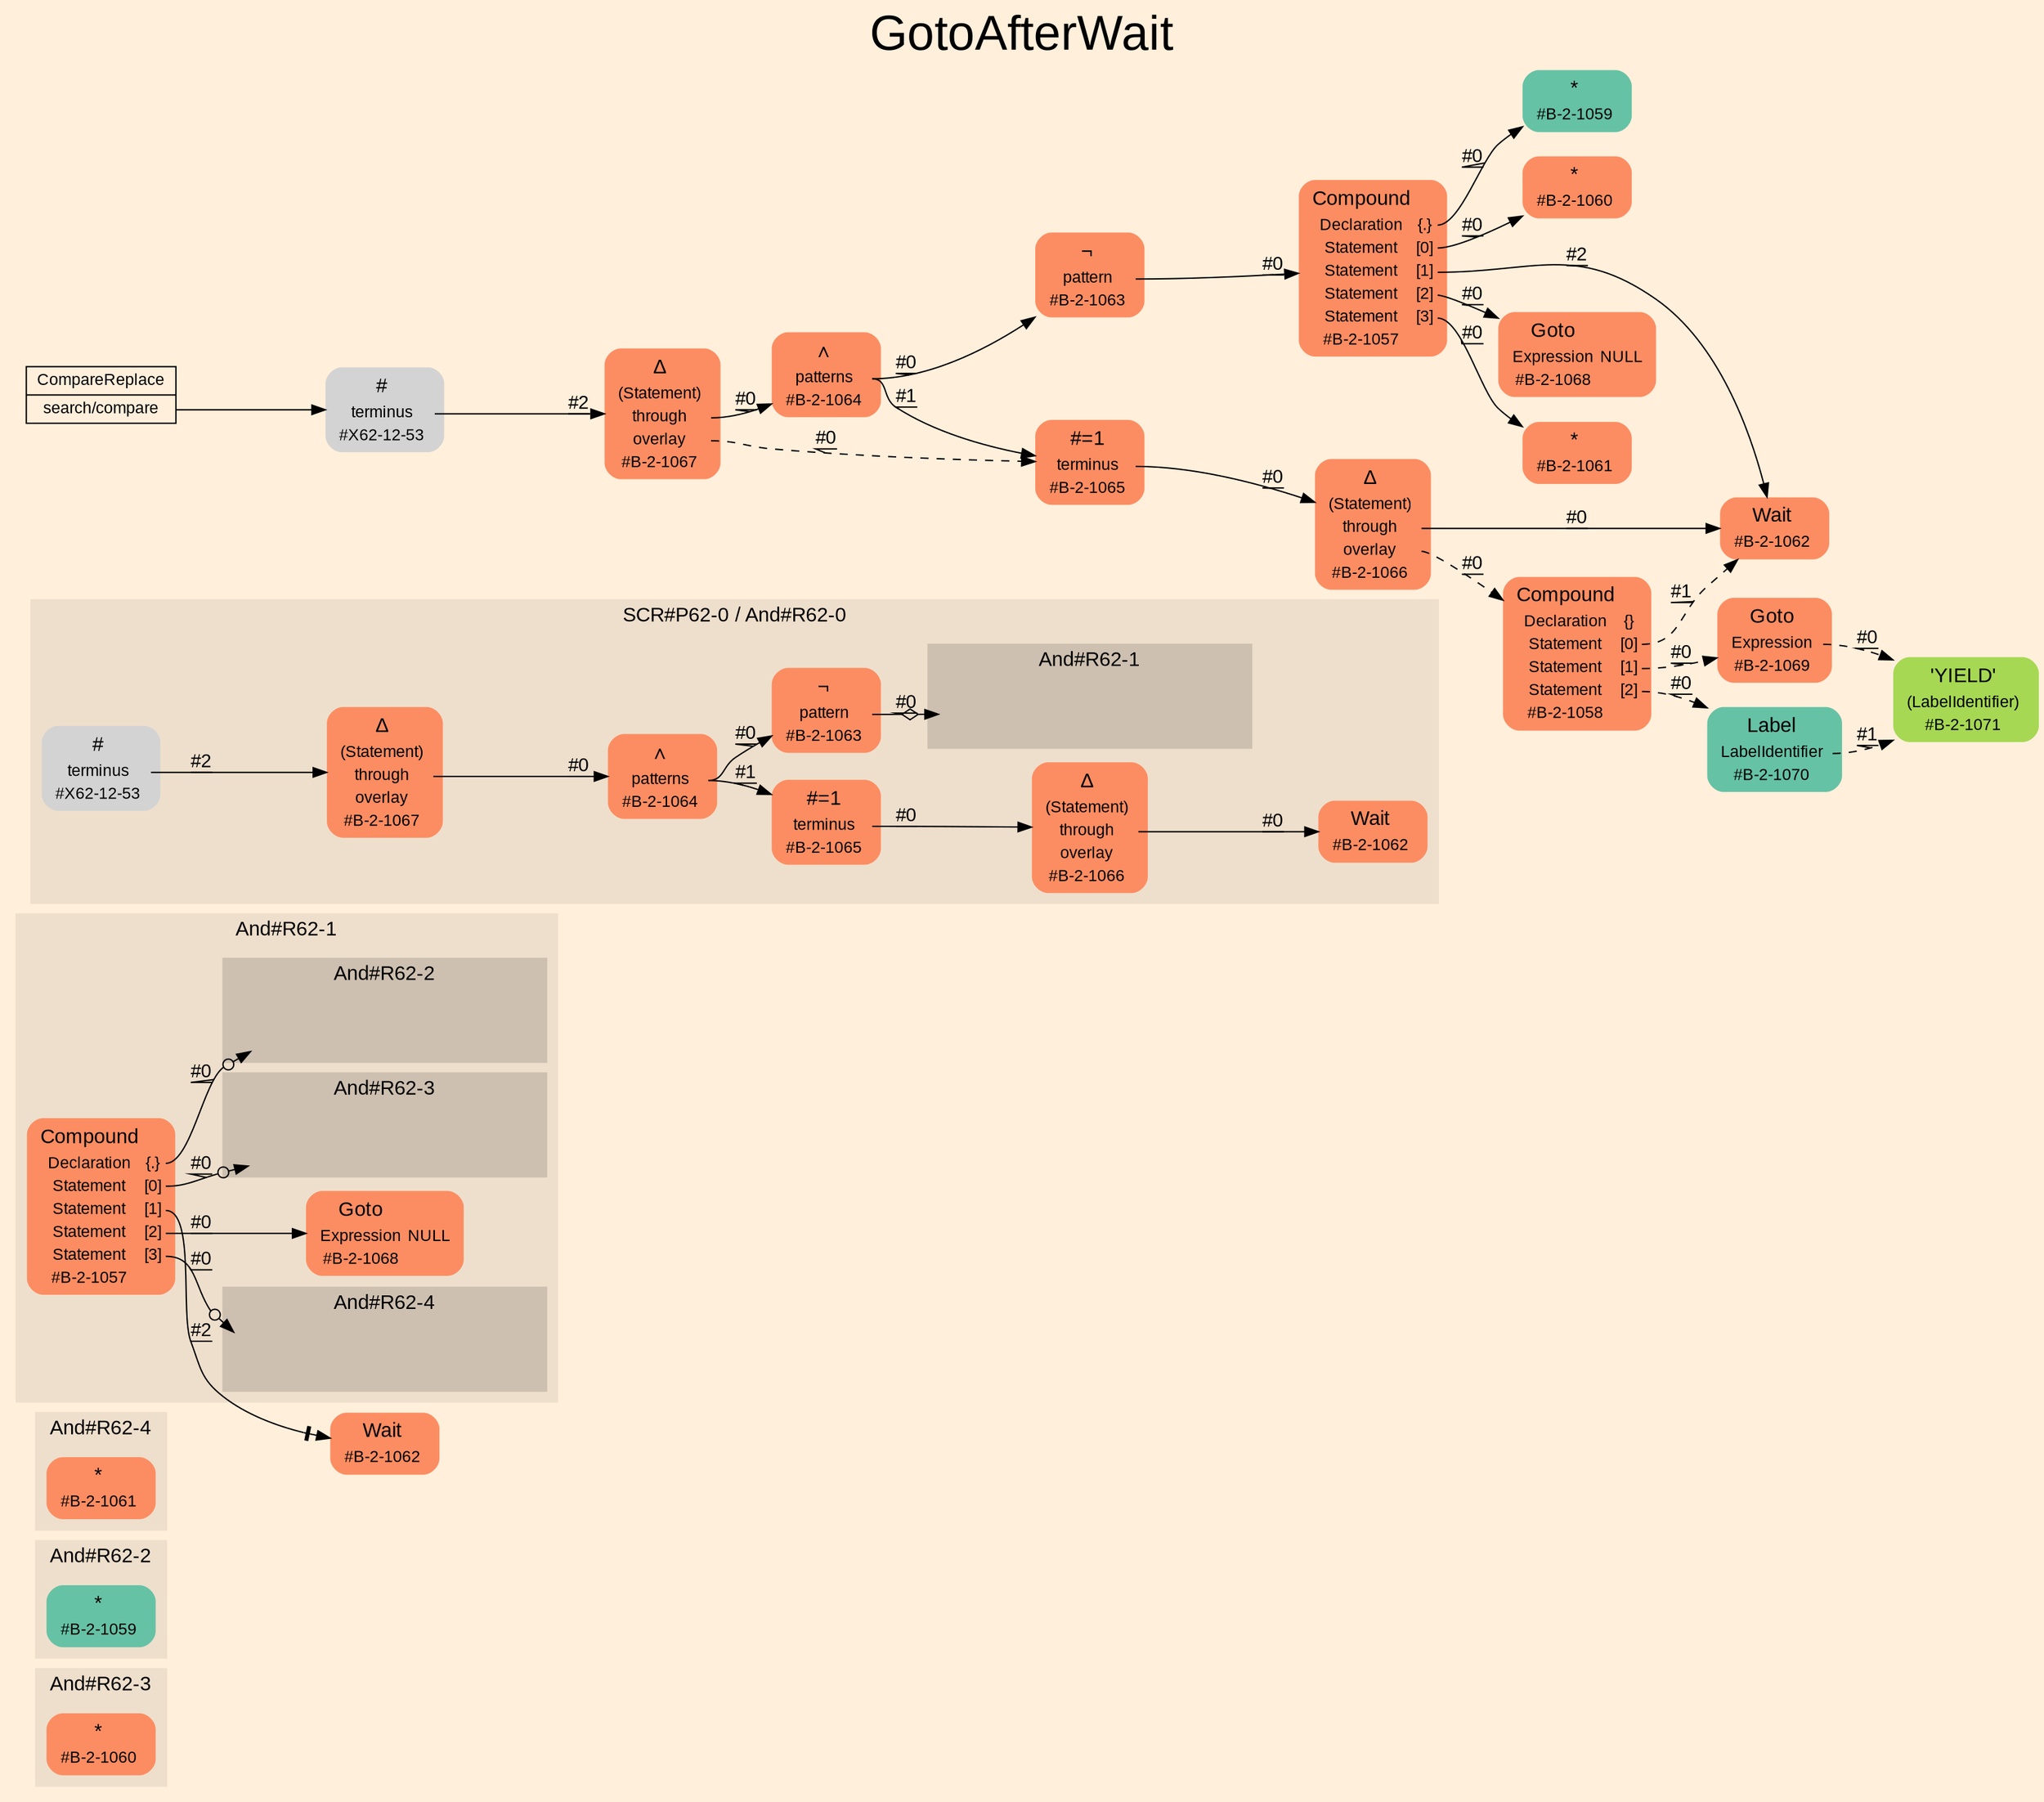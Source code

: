 digraph "GotoAfterWait" {
label = "GotoAfterWait"
labelloc = t
fontsize = "36"
graph [
    rankdir = "LR"
    ranksep = 0.3
    bgcolor = antiquewhite1
    color = black
    fontcolor = black
    fontname = "Arial"
];
node [
    fontname = "Arial"
];
edge [
    fontname = "Arial"
];

// -------------------- figure And#R62-3 --------------------
// -------- region And#R62-3 ----------
subgraph "clusterAnd#R62-3" {
    label = "And#R62-3"
    style = "filled"
    color = antiquewhite2
    fontsize = "15"
    "And#R62-3/#B-2-1060" [
        // -------- block And#R62-3/#B-2-1060 ----------
        shape = "plaintext"
        fillcolor = "/set28/2"
        label = <<TABLE BORDER="0" CELLBORDER="0" CELLSPACING="0">
         <TR><TD><FONT POINT-SIZE="15.0">*</FONT></TD><TD></TD></TR>
         <TR><TD>#B-2-1060</TD><TD PORT="port0"></TD></TR>
        </TABLE>>
        style = "rounded,filled"
        fontsize = "12"
    ];
    
}


// -------------------- figure And#R62-2 --------------------
// -------- region And#R62-2 ----------
subgraph "clusterAnd#R62-2" {
    label = "And#R62-2"
    style = "filled"
    color = antiquewhite2
    fontsize = "15"
    "And#R62-2/#B-2-1059" [
        // -------- block And#R62-2/#B-2-1059 ----------
        shape = "plaintext"
        fillcolor = "/set28/1"
        label = <<TABLE BORDER="0" CELLBORDER="0" CELLSPACING="0">
         <TR><TD><FONT POINT-SIZE="15.0">*</FONT></TD><TD></TD></TR>
         <TR><TD>#B-2-1059</TD><TD PORT="port0"></TD></TR>
        </TABLE>>
        style = "rounded,filled"
        fontsize = "12"
    ];
    
}


// -------------------- figure And#R62-4 --------------------
// -------- region And#R62-4 ----------
subgraph "clusterAnd#R62-4" {
    label = "And#R62-4"
    style = "filled"
    color = antiquewhite2
    fontsize = "15"
    "And#R62-4/#B-2-1061" [
        // -------- block And#R62-4/#B-2-1061 ----------
        shape = "plaintext"
        fillcolor = "/set28/2"
        label = <<TABLE BORDER="0" CELLBORDER="0" CELLSPACING="0">
         <TR><TD><FONT POINT-SIZE="15.0">*</FONT></TD><TD></TD></TR>
         <TR><TD>#B-2-1061</TD><TD PORT="port0"></TD></TR>
        </TABLE>>
        style = "rounded,filled"
        fontsize = "12"
    ];
    
}


// -------------------- figure And#R62-1 --------------------
// -------- region And#R62-1 ----------
subgraph "clusterAnd#R62-1" {
    label = "And#R62-1"
    style = "filled"
    color = antiquewhite2
    fontsize = "15"
    "And#R62-1/#B-2-1068" [
        // -------- block And#R62-1/#B-2-1068 ----------
        shape = "plaintext"
        fillcolor = "/set28/2"
        label = <<TABLE BORDER="0" CELLBORDER="0" CELLSPACING="0">
         <TR><TD><FONT POINT-SIZE="15.0">Goto</FONT></TD><TD></TD></TR>
         <TR><TD>Expression</TD><TD PORT="port0">NULL</TD></TR>
         <TR><TD>#B-2-1068</TD><TD PORT="port1"></TD></TR>
        </TABLE>>
        style = "rounded,filled"
        fontsize = "12"
    ];
    
    "And#R62-1/#B-2-1057" [
        // -------- block And#R62-1/#B-2-1057 ----------
        shape = "plaintext"
        fillcolor = "/set28/2"
        label = <<TABLE BORDER="0" CELLBORDER="0" CELLSPACING="0">
         <TR><TD><FONT POINT-SIZE="15.0">Compound</FONT></TD><TD></TD></TR>
         <TR><TD>Declaration</TD><TD PORT="port0">{.}</TD></TR>
         <TR><TD>Statement</TD><TD PORT="port1">[0]</TD></TR>
         <TR><TD>Statement</TD><TD PORT="port2">[1]</TD></TR>
         <TR><TD>Statement</TD><TD PORT="port3">[2]</TD></TR>
         <TR><TD>Statement</TD><TD PORT="port4">[3]</TD></TR>
         <TR><TD>#B-2-1057</TD><TD PORT="port5"></TD></TR>
        </TABLE>>
        style = "rounded,filled"
        fontsize = "12"
    ];
    
    // -------- region And#R62-1/And#R62-2 ----------
    subgraph "clusterAnd#R62-1/And#R62-2" {
        label = "And#R62-2"
        style = "filled"
        color = antiquewhite3
        fontsize = "15"
        "And#R62-1/And#R62-2/#B-2-1059" [
            // -------- block And#R62-1/And#R62-2/#B-2-1059 ----------
            shape = none
            fillcolor = "/set28/1"
            style = "invisible"
        ];
        
    }
    
    // -------- region And#R62-1/And#R62-3 ----------
    subgraph "clusterAnd#R62-1/And#R62-3" {
        label = "And#R62-3"
        style = "filled"
        color = antiquewhite3
        fontsize = "15"
        "And#R62-1/And#R62-3/#B-2-1060" [
            // -------- block And#R62-1/And#R62-3/#B-2-1060 ----------
            shape = none
            fillcolor = "/set28/2"
            style = "invisible"
        ];
        
    }
    
    // -------- region And#R62-1/And#R62-4 ----------
    subgraph "clusterAnd#R62-1/And#R62-4" {
        label = "And#R62-4"
        style = "filled"
        color = antiquewhite3
        fontsize = "15"
        "And#R62-1/And#R62-4/#B-2-1061" [
            // -------- block And#R62-1/And#R62-4/#B-2-1061 ----------
            shape = none
            fillcolor = "/set28/2"
            style = "invisible"
        ];
        
    }
    
}

"And#R62-1/#B-2-1062" [
    // -------- block And#R62-1/#B-2-1062 ----------
    shape = "plaintext"
    fillcolor = "/set28/2"
    label = <<TABLE BORDER="0" CELLBORDER="0" CELLSPACING="0">
     <TR><TD><FONT POINT-SIZE="15.0">Wait</FONT></TD><TD></TD></TR>
     <TR><TD>#B-2-1062</TD><TD PORT="port0"></TD></TR>
    </TABLE>>
    style = "rounded,filled"
    fontsize = "12"
];

"And#R62-1/#B-2-1057":port0 -> "And#R62-1/And#R62-2/#B-2-1059" [
    arrowhead="normalnoneodot"
    label = "#0"
    decorate = true
    color = black
    fontcolor = black
];

"And#R62-1/#B-2-1057":port1 -> "And#R62-1/And#R62-3/#B-2-1060" [
    arrowhead="normalnoneodot"
    label = "#0"
    decorate = true
    color = black
    fontcolor = black
];

"And#R62-1/#B-2-1057":port2 -> "And#R62-1/#B-2-1062" [
    arrowhead="normalnonetee"
    label = "#2"
    decorate = true
    color = black
    fontcolor = black
];

"And#R62-1/#B-2-1057":port3 -> "And#R62-1/#B-2-1068" [
    label = "#0"
    decorate = true
    color = black
    fontcolor = black
];

"And#R62-1/#B-2-1057":port4 -> "And#R62-1/And#R62-4/#B-2-1061" [
    arrowhead="normalnoneodot"
    label = "#0"
    decorate = true
    color = black
    fontcolor = black
];


// -------------------- figure And#R62-0 --------------------
// -------- region And#R62-0 ----------
subgraph "clusterAnd#R62-0" {
    label = "SCR#P62-0 / And#R62-0"
    style = "filled"
    color = antiquewhite2
    fontsize = "15"
    "And#R62-0/#B-2-1065" [
        // -------- block And#R62-0/#B-2-1065 ----------
        shape = "plaintext"
        fillcolor = "/set28/2"
        label = <<TABLE BORDER="0" CELLBORDER="0" CELLSPACING="0">
         <TR><TD><FONT POINT-SIZE="15.0">#=1</FONT></TD><TD></TD></TR>
         <TR><TD>terminus</TD><TD PORT="port0"></TD></TR>
         <TR><TD>#B-2-1065</TD><TD PORT="port1"></TD></TR>
        </TABLE>>
        style = "rounded,filled"
        fontsize = "12"
    ];
    
    "And#R62-0/#B-2-1064" [
        // -------- block And#R62-0/#B-2-1064 ----------
        shape = "plaintext"
        fillcolor = "/set28/2"
        label = <<TABLE BORDER="0" CELLBORDER="0" CELLSPACING="0">
         <TR><TD><FONT POINT-SIZE="15.0">∧</FONT></TD><TD></TD></TR>
         <TR><TD>patterns</TD><TD PORT="port0"></TD></TR>
         <TR><TD>#B-2-1064</TD><TD PORT="port1"></TD></TR>
        </TABLE>>
        style = "rounded,filled"
        fontsize = "12"
    ];
    
    "And#R62-0/#B-2-1062" [
        // -------- block And#R62-0/#B-2-1062 ----------
        shape = "plaintext"
        fillcolor = "/set28/2"
        label = <<TABLE BORDER="0" CELLBORDER="0" CELLSPACING="0">
         <TR><TD><FONT POINT-SIZE="15.0">Wait</FONT></TD><TD></TD></TR>
         <TR><TD>#B-2-1062</TD><TD PORT="port0"></TD></TR>
        </TABLE>>
        style = "rounded,filled"
        fontsize = "12"
    ];
    
    "And#R62-0/#B-2-1066" [
        // -------- block And#R62-0/#B-2-1066 ----------
        shape = "plaintext"
        fillcolor = "/set28/2"
        label = <<TABLE BORDER="0" CELLBORDER="0" CELLSPACING="0">
         <TR><TD><FONT POINT-SIZE="15.0">Δ</FONT></TD><TD></TD></TR>
         <TR><TD>(Statement)</TD><TD PORT="port0"></TD></TR>
         <TR><TD>through</TD><TD PORT="port1"></TD></TR>
         <TR><TD>overlay</TD><TD PORT="port2"></TD></TR>
         <TR><TD>#B-2-1066</TD><TD PORT="port3"></TD></TR>
        </TABLE>>
        style = "rounded,filled"
        fontsize = "12"
    ];
    
    "And#R62-0/#X62-12-53" [
        // -------- block And#R62-0/#X62-12-53 ----------
        shape = "plaintext"
        label = <<TABLE BORDER="0" CELLBORDER="0" CELLSPACING="0">
         <TR><TD><FONT POINT-SIZE="15.0">#</FONT></TD><TD></TD></TR>
         <TR><TD>terminus</TD><TD PORT="port0"></TD></TR>
         <TR><TD>#X62-12-53</TD><TD PORT="port1"></TD></TR>
        </TABLE>>
        style = "rounded,filled"
        fontsize = "12"
    ];
    
    "And#R62-0/#B-2-1063" [
        // -------- block And#R62-0/#B-2-1063 ----------
        shape = "plaintext"
        fillcolor = "/set28/2"
        label = <<TABLE BORDER="0" CELLBORDER="0" CELLSPACING="0">
         <TR><TD><FONT POINT-SIZE="15.0">¬</FONT></TD><TD></TD></TR>
         <TR><TD>pattern</TD><TD PORT="port0"></TD></TR>
         <TR><TD>#B-2-1063</TD><TD PORT="port1"></TD></TR>
        </TABLE>>
        style = "rounded,filled"
        fontsize = "12"
    ];
    
    "And#R62-0/#B-2-1067" [
        // -------- block And#R62-0/#B-2-1067 ----------
        shape = "plaintext"
        fillcolor = "/set28/2"
        label = <<TABLE BORDER="0" CELLBORDER="0" CELLSPACING="0">
         <TR><TD><FONT POINT-SIZE="15.0">Δ</FONT></TD><TD></TD></TR>
         <TR><TD>(Statement)</TD><TD PORT="port0"></TD></TR>
         <TR><TD>through</TD><TD PORT="port1"></TD></TR>
         <TR><TD>overlay</TD><TD PORT="port2"></TD></TR>
         <TR><TD>#B-2-1067</TD><TD PORT="port3"></TD></TR>
        </TABLE>>
        style = "rounded,filled"
        fontsize = "12"
    ];
    
    // -------- region And#R62-0/And#R62-1 ----------
    subgraph "clusterAnd#R62-0/And#R62-1" {
        label = "And#R62-1"
        style = "filled"
        color = antiquewhite3
        fontsize = "15"
        "And#R62-0/And#R62-1/#B-2-1057" [
            // -------- block And#R62-0/And#R62-1/#B-2-1057 ----------
            shape = none
            fillcolor = "/set28/2"
            style = "invisible"
        ];
        
    }
    
}

"And#R62-0/#B-2-1065":port0 -> "And#R62-0/#B-2-1066" [
    label = "#0"
    decorate = true
    color = black
    fontcolor = black
];

"And#R62-0/#B-2-1064":port0 -> "And#R62-0/#B-2-1065" [
    label = "#1"
    decorate = true
    color = black
    fontcolor = black
];

"And#R62-0/#B-2-1064":port0 -> "And#R62-0/#B-2-1063" [
    label = "#0"
    decorate = true
    color = black
    fontcolor = black
];

"And#R62-0/#B-2-1066":port1 -> "And#R62-0/#B-2-1062" [
    label = "#0"
    decorate = true
    color = black
    fontcolor = black
];

"And#R62-0/#X62-12-53":port0 -> "And#R62-0/#B-2-1067" [
    label = "#2"
    decorate = true
    color = black
    fontcolor = black
];

"And#R62-0/#B-2-1063":port0 -> "And#R62-0/And#R62-1/#B-2-1057" [
    arrowhead="normalnoneodiamond"
    label = "#0"
    decorate = true
    color = black
    fontcolor = black
];

"And#R62-0/#B-2-1067":port1 -> "And#R62-0/#B-2-1064" [
    label = "#0"
    decorate = true
    color = black
    fontcolor = black
];


// -------------------- transformation figure --------------------
"CR#X62-10-62" [
    // -------- block CR#X62-10-62 ----------
    shape = "record"
    fillcolor = antiquewhite1
    label = "<fixed> CompareReplace | <port0> search/compare"
    style = "filled"
    fontsize = "12"
    color = black
    fontcolor = black
];

"#X62-12-53" [
    // -------- block #X62-12-53 ----------
    shape = "plaintext"
    label = <<TABLE BORDER="0" CELLBORDER="0" CELLSPACING="0">
     <TR><TD><FONT POINT-SIZE="15.0">#</FONT></TD><TD></TD></TR>
     <TR><TD>terminus</TD><TD PORT="port0"></TD></TR>
     <TR><TD>#X62-12-53</TD><TD PORT="port1"></TD></TR>
    </TABLE>>
    style = "rounded,filled"
    fontsize = "12"
];

"#B-2-1067" [
    // -------- block #B-2-1067 ----------
    shape = "plaintext"
    fillcolor = "/set28/2"
    label = <<TABLE BORDER="0" CELLBORDER="0" CELLSPACING="0">
     <TR><TD><FONT POINT-SIZE="15.0">Δ</FONT></TD><TD></TD></TR>
     <TR><TD>(Statement)</TD><TD PORT="port0"></TD></TR>
     <TR><TD>through</TD><TD PORT="port1"></TD></TR>
     <TR><TD>overlay</TD><TD PORT="port2"></TD></TR>
     <TR><TD>#B-2-1067</TD><TD PORT="port3"></TD></TR>
    </TABLE>>
    style = "rounded,filled"
    fontsize = "12"
];

"#B-2-1064" [
    // -------- block #B-2-1064 ----------
    shape = "plaintext"
    fillcolor = "/set28/2"
    label = <<TABLE BORDER="0" CELLBORDER="0" CELLSPACING="0">
     <TR><TD><FONT POINT-SIZE="15.0">∧</FONT></TD><TD></TD></TR>
     <TR><TD>patterns</TD><TD PORT="port0"></TD></TR>
     <TR><TD>#B-2-1064</TD><TD PORT="port1"></TD></TR>
    </TABLE>>
    style = "rounded,filled"
    fontsize = "12"
];

"#B-2-1065" [
    // -------- block #B-2-1065 ----------
    shape = "plaintext"
    fillcolor = "/set28/2"
    label = <<TABLE BORDER="0" CELLBORDER="0" CELLSPACING="0">
     <TR><TD><FONT POINT-SIZE="15.0">#=1</FONT></TD><TD></TD></TR>
     <TR><TD>terminus</TD><TD PORT="port0"></TD></TR>
     <TR><TD>#B-2-1065</TD><TD PORT="port1"></TD></TR>
    </TABLE>>
    style = "rounded,filled"
    fontsize = "12"
];

"#B-2-1066" [
    // -------- block #B-2-1066 ----------
    shape = "plaintext"
    fillcolor = "/set28/2"
    label = <<TABLE BORDER="0" CELLBORDER="0" CELLSPACING="0">
     <TR><TD><FONT POINT-SIZE="15.0">Δ</FONT></TD><TD></TD></TR>
     <TR><TD>(Statement)</TD><TD PORT="port0"></TD></TR>
     <TR><TD>through</TD><TD PORT="port1"></TD></TR>
     <TR><TD>overlay</TD><TD PORT="port2"></TD></TR>
     <TR><TD>#B-2-1066</TD><TD PORT="port3"></TD></TR>
    </TABLE>>
    style = "rounded,filled"
    fontsize = "12"
];

"#B-2-1062" [
    // -------- block #B-2-1062 ----------
    shape = "plaintext"
    fillcolor = "/set28/2"
    label = <<TABLE BORDER="0" CELLBORDER="0" CELLSPACING="0">
     <TR><TD><FONT POINT-SIZE="15.0">Wait</FONT></TD><TD></TD></TR>
     <TR><TD>#B-2-1062</TD><TD PORT="port0"></TD></TR>
    </TABLE>>
    style = "rounded,filled"
    fontsize = "12"
];

"#B-2-1058" [
    // -------- block #B-2-1058 ----------
    shape = "plaintext"
    fillcolor = "/set28/2"
    label = <<TABLE BORDER="0" CELLBORDER="0" CELLSPACING="0">
     <TR><TD><FONT POINT-SIZE="15.0">Compound</FONT></TD><TD></TD></TR>
     <TR><TD>Declaration</TD><TD PORT="port0">{}</TD></TR>
     <TR><TD>Statement</TD><TD PORT="port1">[0]</TD></TR>
     <TR><TD>Statement</TD><TD PORT="port2">[1]</TD></TR>
     <TR><TD>Statement</TD><TD PORT="port3">[2]</TD></TR>
     <TR><TD>#B-2-1058</TD><TD PORT="port4"></TD></TR>
    </TABLE>>
    style = "rounded,filled"
    fontsize = "12"
];

"#B-2-1069" [
    // -------- block #B-2-1069 ----------
    shape = "plaintext"
    fillcolor = "/set28/2"
    label = <<TABLE BORDER="0" CELLBORDER="0" CELLSPACING="0">
     <TR><TD><FONT POINT-SIZE="15.0">Goto</FONT></TD><TD></TD></TR>
     <TR><TD>Expression</TD><TD PORT="port0"></TD></TR>
     <TR><TD>#B-2-1069</TD><TD PORT="port1"></TD></TR>
    </TABLE>>
    style = "rounded,filled"
    fontsize = "12"
];

"#B-2-1071" [
    // -------- block #B-2-1071 ----------
    shape = "plaintext"
    fillcolor = "/set28/5"
    label = <<TABLE BORDER="0" CELLBORDER="0" CELLSPACING="0">
     <TR><TD><FONT POINT-SIZE="15.0">'YIELD'</FONT></TD><TD></TD></TR>
     <TR><TD>(LabelIdentifier)</TD><TD PORT="port0"></TD></TR>
     <TR><TD>#B-2-1071</TD><TD PORT="port1"></TD></TR>
    </TABLE>>
    style = "rounded,filled"
    fontsize = "12"
];

"#B-2-1070" [
    // -------- block #B-2-1070 ----------
    shape = "plaintext"
    fillcolor = "/set28/1"
    label = <<TABLE BORDER="0" CELLBORDER="0" CELLSPACING="0">
     <TR><TD><FONT POINT-SIZE="15.0">Label</FONT></TD><TD></TD></TR>
     <TR><TD>LabelIdentifier</TD><TD PORT="port0"></TD></TR>
     <TR><TD>#B-2-1070</TD><TD PORT="port1"></TD></TR>
    </TABLE>>
    style = "rounded,filled"
    fontsize = "12"
];

"#B-2-1063" [
    // -------- block #B-2-1063 ----------
    shape = "plaintext"
    fillcolor = "/set28/2"
    label = <<TABLE BORDER="0" CELLBORDER="0" CELLSPACING="0">
     <TR><TD><FONT POINT-SIZE="15.0">¬</FONT></TD><TD></TD></TR>
     <TR><TD>pattern</TD><TD PORT="port0"></TD></TR>
     <TR><TD>#B-2-1063</TD><TD PORT="port1"></TD></TR>
    </TABLE>>
    style = "rounded,filled"
    fontsize = "12"
];

"#B-2-1057" [
    // -------- block #B-2-1057 ----------
    shape = "plaintext"
    fillcolor = "/set28/2"
    label = <<TABLE BORDER="0" CELLBORDER="0" CELLSPACING="0">
     <TR><TD><FONT POINT-SIZE="15.0">Compound</FONT></TD><TD></TD></TR>
     <TR><TD>Declaration</TD><TD PORT="port0">{.}</TD></TR>
     <TR><TD>Statement</TD><TD PORT="port1">[0]</TD></TR>
     <TR><TD>Statement</TD><TD PORT="port2">[1]</TD></TR>
     <TR><TD>Statement</TD><TD PORT="port3">[2]</TD></TR>
     <TR><TD>Statement</TD><TD PORT="port4">[3]</TD></TR>
     <TR><TD>#B-2-1057</TD><TD PORT="port5"></TD></TR>
    </TABLE>>
    style = "rounded,filled"
    fontsize = "12"
];

"#B-2-1059" [
    // -------- block #B-2-1059 ----------
    shape = "plaintext"
    fillcolor = "/set28/1"
    label = <<TABLE BORDER="0" CELLBORDER="0" CELLSPACING="0">
     <TR><TD><FONT POINT-SIZE="15.0">*</FONT></TD><TD></TD></TR>
     <TR><TD>#B-2-1059</TD><TD PORT="port0"></TD></TR>
    </TABLE>>
    style = "rounded,filled"
    fontsize = "12"
];

"#B-2-1060" [
    // -------- block #B-2-1060 ----------
    shape = "plaintext"
    fillcolor = "/set28/2"
    label = <<TABLE BORDER="0" CELLBORDER="0" CELLSPACING="0">
     <TR><TD><FONT POINT-SIZE="15.0">*</FONT></TD><TD></TD></TR>
     <TR><TD>#B-2-1060</TD><TD PORT="port0"></TD></TR>
    </TABLE>>
    style = "rounded,filled"
    fontsize = "12"
];

"#B-2-1068" [
    // -------- block #B-2-1068 ----------
    shape = "plaintext"
    fillcolor = "/set28/2"
    label = <<TABLE BORDER="0" CELLBORDER="0" CELLSPACING="0">
     <TR><TD><FONT POINT-SIZE="15.0">Goto</FONT></TD><TD></TD></TR>
     <TR><TD>Expression</TD><TD PORT="port0">NULL</TD></TR>
     <TR><TD>#B-2-1068</TD><TD PORT="port1"></TD></TR>
    </TABLE>>
    style = "rounded,filled"
    fontsize = "12"
];

"#B-2-1061" [
    // -------- block #B-2-1061 ----------
    shape = "plaintext"
    fillcolor = "/set28/2"
    label = <<TABLE BORDER="0" CELLBORDER="0" CELLSPACING="0">
     <TR><TD><FONT POINT-SIZE="15.0">*</FONT></TD><TD></TD></TR>
     <TR><TD>#B-2-1061</TD><TD PORT="port0"></TD></TR>
    </TABLE>>
    style = "rounded,filled"
    fontsize = "12"
];

"CR#X62-10-62":port0 -> "#X62-12-53" [
    label = ""
    decorate = true
    color = black
    fontcolor = black
];

"#X62-12-53":port0 -> "#B-2-1067" [
    label = "#2"
    decorate = true
    color = black
    fontcolor = black
];

"#B-2-1067":port1 -> "#B-2-1064" [
    label = "#0"
    decorate = true
    color = black
    fontcolor = black
];

"#B-2-1067":port2 -> "#B-2-1065" [
    style="dashed"
    label = "#0"
    decorate = true
    color = black
    fontcolor = black
];

"#B-2-1064":port0 -> "#B-2-1065" [
    label = "#1"
    decorate = true
    color = black
    fontcolor = black
];

"#B-2-1064":port0 -> "#B-2-1063" [
    label = "#0"
    decorate = true
    color = black
    fontcolor = black
];

"#B-2-1065":port0 -> "#B-2-1066" [
    label = "#0"
    decorate = true
    color = black
    fontcolor = black
];

"#B-2-1066":port1 -> "#B-2-1062" [
    label = "#0"
    decorate = true
    color = black
    fontcolor = black
];

"#B-2-1066":port2 -> "#B-2-1058" [
    style="dashed"
    label = "#0"
    decorate = true
    color = black
    fontcolor = black
];

"#B-2-1058":port1 -> "#B-2-1062" [
    style="dashed"
    label = "#1"
    decorate = true
    color = black
    fontcolor = black
];

"#B-2-1058":port2 -> "#B-2-1069" [
    style="dashed"
    label = "#0"
    decorate = true
    color = black
    fontcolor = black
];

"#B-2-1058":port3 -> "#B-2-1070" [
    style="dashed"
    label = "#0"
    decorate = true
    color = black
    fontcolor = black
];

"#B-2-1069":port0 -> "#B-2-1071" [
    style="dashed"
    label = "#0"
    decorate = true
    color = black
    fontcolor = black
];

"#B-2-1070":port0 -> "#B-2-1071" [
    style="dashed"
    label = "#1"
    decorate = true
    color = black
    fontcolor = black
];

"#B-2-1063":port0 -> "#B-2-1057" [
    label = "#0"
    decorate = true
    color = black
    fontcolor = black
];

"#B-2-1057":port0 -> "#B-2-1059" [
    label = "#0"
    decorate = true
    color = black
    fontcolor = black
];

"#B-2-1057":port1 -> "#B-2-1060" [
    label = "#0"
    decorate = true
    color = black
    fontcolor = black
];

"#B-2-1057":port2 -> "#B-2-1062" [
    label = "#2"
    decorate = true
    color = black
    fontcolor = black
];

"#B-2-1057":port3 -> "#B-2-1068" [
    label = "#0"
    decorate = true
    color = black
    fontcolor = black
];

"#B-2-1057":port4 -> "#B-2-1061" [
    label = "#0"
    decorate = true
    color = black
    fontcolor = black
];


}

